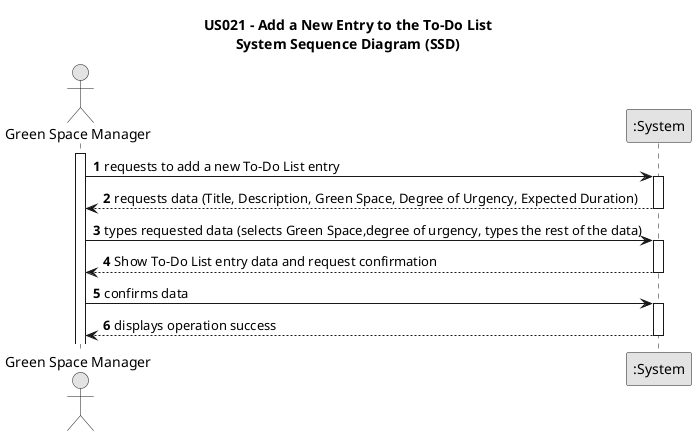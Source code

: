 @startuml
skinparam monochrome true
skinparam packageStyle rectangle
skinparam shadowing false

title US021 - Add a New Entry to the To-Do List\nSystem Sequence Diagram (SSD)

autonumber

actor "Green Space Manager" as GSM
participant ":System" as System

activate GSM

    GSM -> System : requests to add a new To-Do List entry
    activate System

        System --> GSM : requests data (Title, Description, Green Space, Degree of Urgency, Expected Duration)
    deactivate System

    GSM -> System : types requested data (selects Green Space,degree of urgency, types the rest of the data)
    activate System

        System --> GSM : Show To-Do List entry data and request confirmation
        deactivate System

        GSM -> System : confirms data
        activate System

        System --> GSM : displays operation success
        
    deactivate System

@enduml
